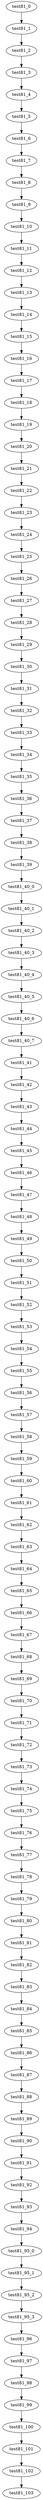 digraph G {
test81_0->test81_1;
test81_1->test81_2;
test81_2->test81_3;
test81_3->test81_4;
test81_4->test81_5;
test81_5->test81_6;
test81_6->test81_7;
test81_7->test81_8;
test81_8->test81_9;
test81_9->test81_10;
test81_10->test81_11;
test81_11->test81_12;
test81_12->test81_13;
test81_13->test81_14;
test81_14->test81_15;
test81_15->test81_16;
test81_16->test81_17;
test81_17->test81_18;
test81_18->test81_19;
test81_19->test81_20;
test81_20->test81_21;
test81_21->test81_22;
test81_22->test81_23;
test81_23->test81_24;
test81_24->test81_25;
test81_25->test81_26;
test81_26->test81_27;
test81_27->test81_28;
test81_28->test81_29;
test81_29->test81_30;
test81_30->test81_31;
test81_31->test81_32;
test81_32->test81_33;
test81_33->test81_34;
test81_34->test81_35;
test81_35->test81_36;
test81_36->test81_37;
test81_37->test81_38;
test81_38->test81_39;
test81_39->test81_40_0;
test81_40_0->test81_40_1;
test81_40_1->test81_40_2;
test81_40_2->test81_40_3;
test81_40_3->test81_40_4;
test81_40_4->test81_40_5;
test81_40_5->test81_40_6;
test81_40_6->test81_40_7;
test81_40_7->test81_41;
test81_41->test81_42;
test81_42->test81_43;
test81_43->test81_44;
test81_44->test81_45;
test81_45->test81_46;
test81_46->test81_47;
test81_47->test81_48;
test81_48->test81_49;
test81_49->test81_50;
test81_50->test81_51;
test81_51->test81_52;
test81_52->test81_53;
test81_53->test81_54;
test81_54->test81_55;
test81_55->test81_56;
test81_56->test81_57;
test81_57->test81_58;
test81_58->test81_59;
test81_59->test81_60;
test81_60->test81_61;
test81_61->test81_62;
test81_62->test81_63;
test81_63->test81_64;
test81_64->test81_65;
test81_65->test81_66;
test81_66->test81_67;
test81_67->test81_68;
test81_68->test81_69;
test81_69->test81_70;
test81_70->test81_71;
test81_71->test81_72;
test81_72->test81_73;
test81_73->test81_74;
test81_74->test81_75;
test81_75->test81_76;
test81_76->test81_77;
test81_77->test81_78;
test81_78->test81_79;
test81_79->test81_80;
test81_80->test81_81;
test81_81->test81_82;
test81_82->test81_83;
test81_83->test81_84;
test81_84->test81_85;
test81_85->test81_86;
test81_86->test81_87;
test81_87->test81_88;
test81_88->test81_89;
test81_89->test81_90;
test81_90->test81_91;
test81_91->test81_92;
test81_92->test81_93;
test81_93->test81_94;
test81_94->test81_95_0;
test81_95_0->test81_95_1;
test81_95_1->test81_95_2;
test81_95_2->test81_95_3;
test81_95_3->test81_96;
test81_96->test81_97;
test81_97->test81_98;
test81_98->test81_99;
test81_99->test81_100;
test81_100->test81_101;
test81_101->test81_102;
test81_102->test81_103;

}
